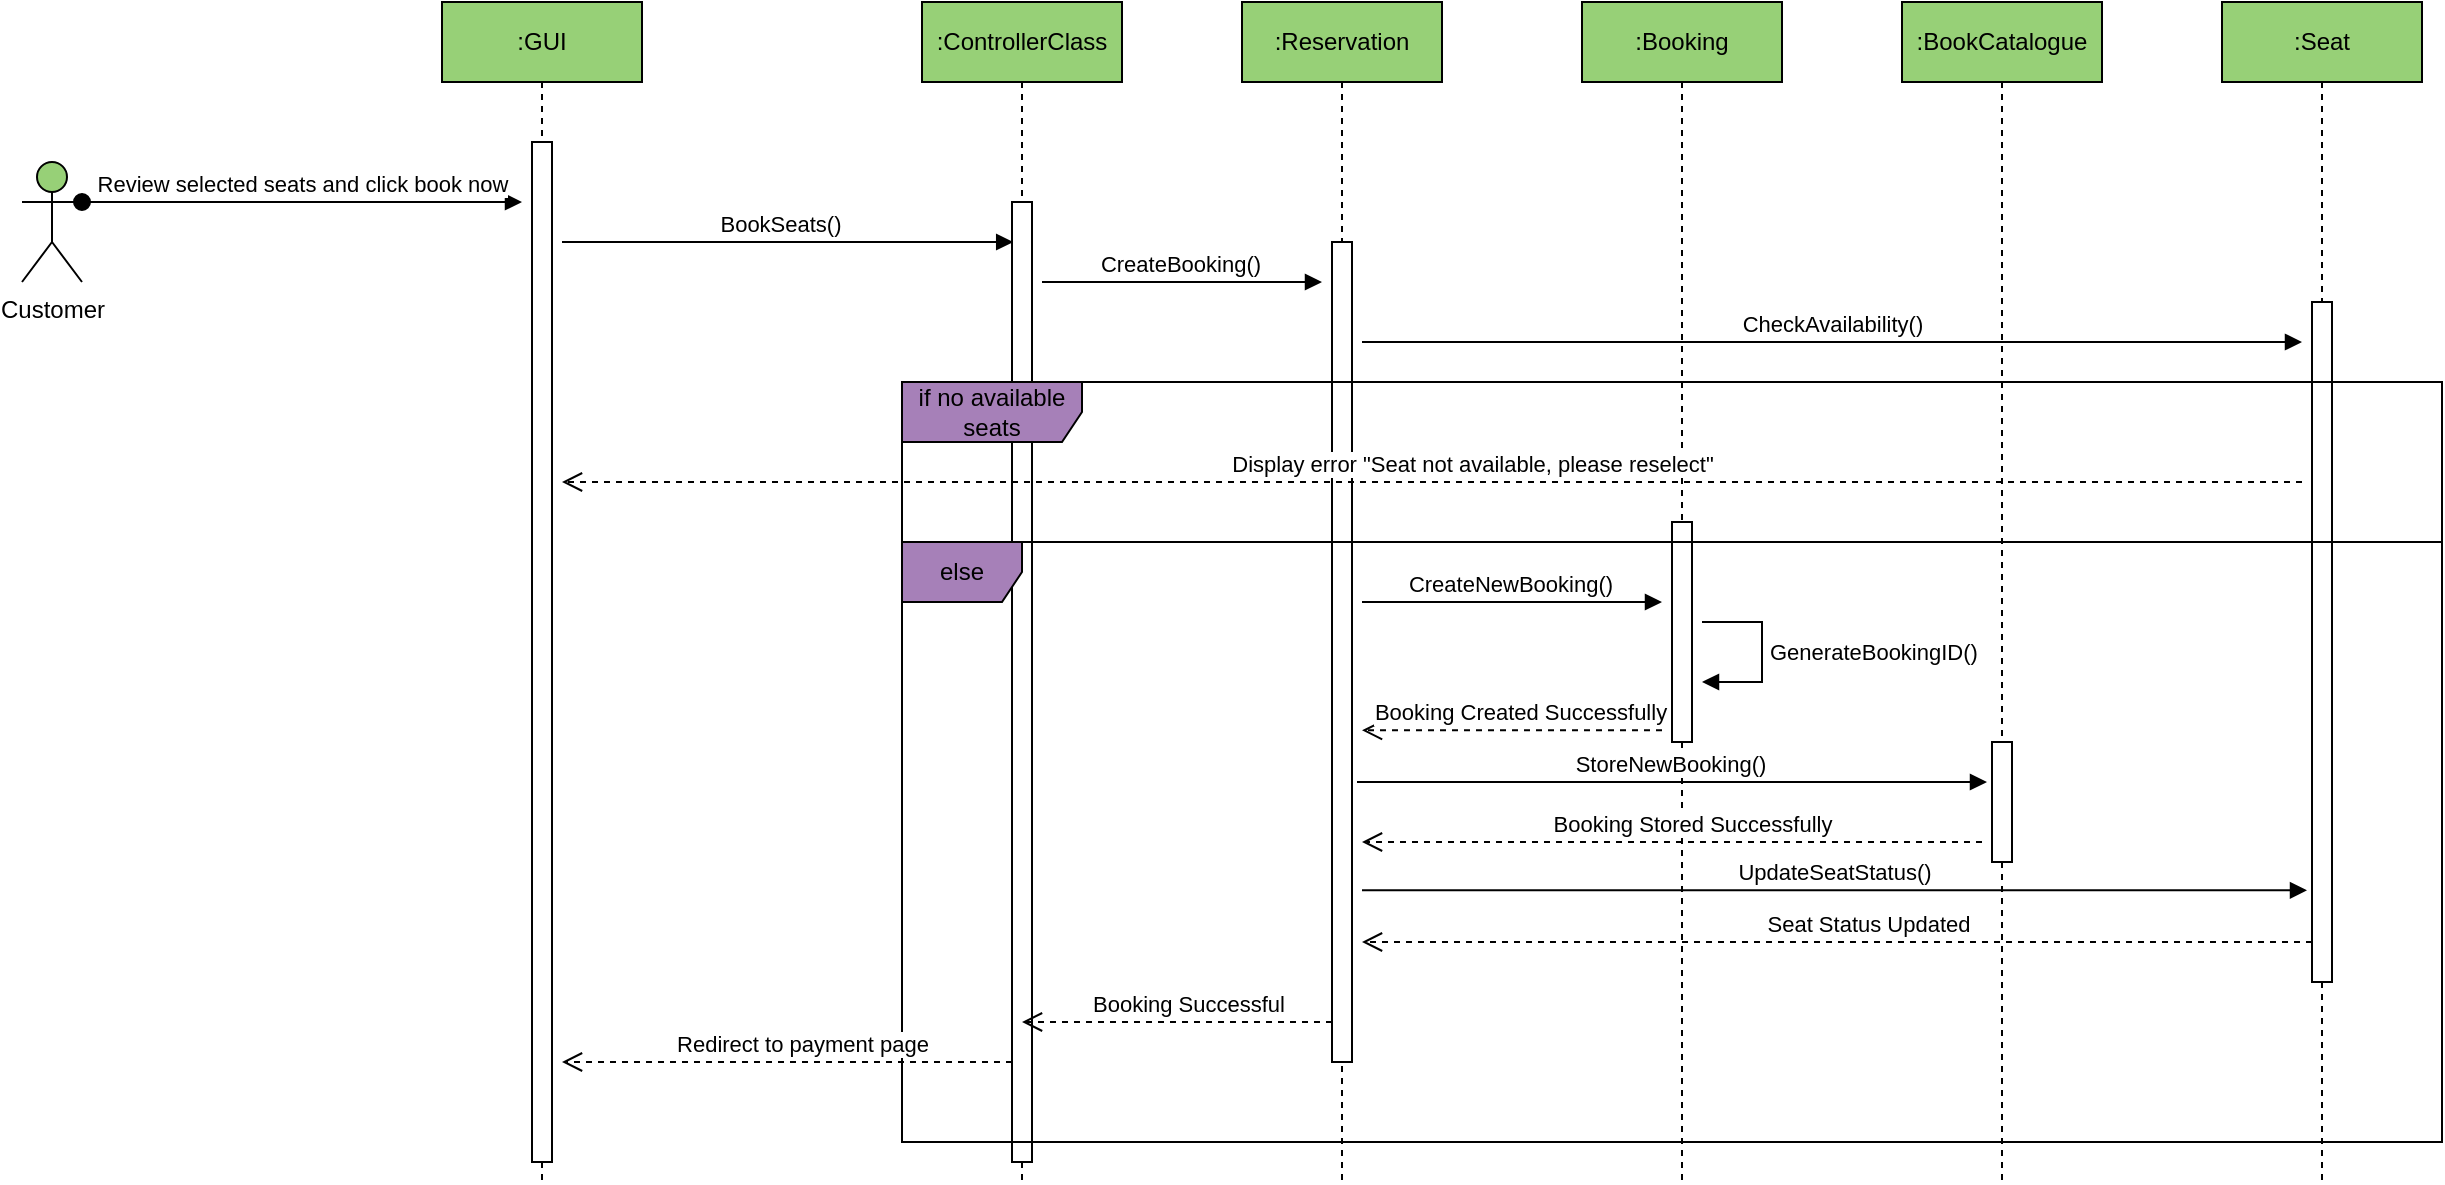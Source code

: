 <mxfile version="28.2.7">
  <diagram name="Page-1" id="2YBvvXClWsGukQMizWep">
    <mxGraphModel grid="1" page="1" gridSize="10" guides="1" tooltips="1" connect="1" arrows="1" fold="1" pageScale="1" pageWidth="850" pageHeight="1100" math="0" shadow="0">
      <root>
        <mxCell id="0" />
        <mxCell id="1" parent="0" />
        <mxCell id="piEthun23IsSPh5JsXoc-1" value=":GUI" style="shape=umlLifeline;perimeter=lifelinePerimeter;whiteSpace=wrap;html=1;container=0;dropTarget=0;collapsible=0;recursiveResize=0;outlineConnect=0;portConstraint=eastwest;newEdgeStyle={&quot;edgeStyle&quot;:&quot;elbowEdgeStyle&quot;,&quot;elbow&quot;:&quot;vertical&quot;,&quot;curved&quot;:0,&quot;rounded&quot;:0};fillColor=#97D077;" vertex="1" parent="1">
          <mxGeometry x="560" y="320" width="100" height="590" as="geometry" />
        </mxCell>
        <mxCell id="piEthun23IsSPh5JsXoc-2" value="" style="html=1;points=[];perimeter=orthogonalPerimeter;outlineConnect=0;targetShapes=umlLifeline;portConstraint=eastwest;newEdgeStyle={&quot;edgeStyle&quot;:&quot;elbowEdgeStyle&quot;,&quot;elbow&quot;:&quot;vertical&quot;,&quot;curved&quot;:0,&quot;rounded&quot;:0};" vertex="1" parent="piEthun23IsSPh5JsXoc-1">
          <mxGeometry x="45" y="70" width="10" height="510" as="geometry" />
        </mxCell>
        <mxCell id="piEthun23IsSPh5JsXoc-3" value="BookSeats()" style="html=1;verticalAlign=bottom;endArrow=block;edgeStyle=elbowEdgeStyle;elbow=vertical;curved=0;rounded=0;entryX=0.456;entryY=0.205;entryDx=0;entryDy=0;entryPerimeter=0;" edge="1" parent="1" target="piEthun23IsSPh5JsXoc-5">
          <mxGeometry x="-0.041" relative="1" as="geometry">
            <mxPoint x="620" y="440" as="sourcePoint" />
            <Array as="points">
              <mxPoint x="760" y="440" />
              <mxPoint x="715" y="430" />
            </Array>
            <mxPoint x="829.5" y="440" as="targetPoint" />
            <mxPoint as="offset" />
          </mxGeometry>
        </mxCell>
        <mxCell id="piEthun23IsSPh5JsXoc-4" value="Review selected seats and click book now" style="html=1;verticalAlign=bottom;startArrow=oval;endArrow=block;startSize=8;edgeStyle=elbowEdgeStyle;elbow=horizontal;curved=0;rounded=0;" edge="1" parent="1">
          <mxGeometry relative="1" as="geometry">
            <mxPoint x="380" y="420" as="sourcePoint" />
            <mxPoint x="600" y="420" as="targetPoint" />
            <Array as="points">
              <mxPoint x="580" y="420" />
            </Array>
          </mxGeometry>
        </mxCell>
        <mxCell id="piEthun23IsSPh5JsXoc-5" value=":ControllerClass" style="shape=umlLifeline;perimeter=lifelinePerimeter;whiteSpace=wrap;html=1;container=0;dropTarget=0;collapsible=0;recursiveResize=0;outlineConnect=0;portConstraint=eastwest;newEdgeStyle={&quot;edgeStyle&quot;:&quot;elbowEdgeStyle&quot;,&quot;elbow&quot;:&quot;vertical&quot;,&quot;curved&quot;:0,&quot;rounded&quot;:0};fillColor=#97D077;" vertex="1" parent="1">
          <mxGeometry x="800" y="320" width="100" height="590" as="geometry" />
        </mxCell>
        <mxCell id="piEthun23IsSPh5JsXoc-6" value="" style="html=1;points=[];perimeter=orthogonalPerimeter;outlineConnect=0;targetShapes=umlLifeline;portConstraint=eastwest;newEdgeStyle={&quot;edgeStyle&quot;:&quot;elbowEdgeStyle&quot;,&quot;elbow&quot;:&quot;vertical&quot;,&quot;curved&quot;:0,&quot;rounded&quot;:0};" vertex="1" parent="piEthun23IsSPh5JsXoc-5">
          <mxGeometry x="45" y="100" width="10" height="480" as="geometry" />
        </mxCell>
        <mxCell id="piEthun23IsSPh5JsXoc-7" value=":Reservation" style="shape=umlLifeline;perimeter=lifelinePerimeter;whiteSpace=wrap;html=1;container=0;dropTarget=0;collapsible=0;recursiveResize=0;outlineConnect=0;portConstraint=eastwest;newEdgeStyle={&quot;edgeStyle&quot;:&quot;elbowEdgeStyle&quot;,&quot;elbow&quot;:&quot;vertical&quot;,&quot;curved&quot;:0,&quot;rounded&quot;:0};fillColor=#97D077;" vertex="1" parent="1">
          <mxGeometry x="960" y="320" width="100" height="590" as="geometry" />
        </mxCell>
        <mxCell id="piEthun23IsSPh5JsXoc-8" value="" style="html=1;points=[];perimeter=orthogonalPerimeter;outlineConnect=0;targetShapes=umlLifeline;portConstraint=eastwest;newEdgeStyle={&quot;edgeStyle&quot;:&quot;elbowEdgeStyle&quot;,&quot;elbow&quot;:&quot;vertical&quot;,&quot;curved&quot;:0,&quot;rounded&quot;:0};" vertex="1" parent="piEthun23IsSPh5JsXoc-7">
          <mxGeometry x="45" y="120" width="10" height="410" as="geometry" />
        </mxCell>
        <mxCell id="piEthun23IsSPh5JsXoc-9" value=":Booking" style="shape=umlLifeline;perimeter=lifelinePerimeter;whiteSpace=wrap;html=1;container=0;dropTarget=0;collapsible=0;recursiveResize=0;outlineConnect=0;portConstraint=eastwest;newEdgeStyle={&quot;edgeStyle&quot;:&quot;elbowEdgeStyle&quot;,&quot;elbow&quot;:&quot;vertical&quot;,&quot;curved&quot;:0,&quot;rounded&quot;:0};fillColor=#97D077;" vertex="1" parent="1">
          <mxGeometry x="1130" y="320" width="100" height="590" as="geometry" />
        </mxCell>
        <mxCell id="piEthun23IsSPh5JsXoc-10" value="" style="html=1;points=[];perimeter=orthogonalPerimeter;outlineConnect=0;targetShapes=umlLifeline;portConstraint=eastwest;newEdgeStyle={&quot;edgeStyle&quot;:&quot;elbowEdgeStyle&quot;,&quot;elbow&quot;:&quot;vertical&quot;,&quot;curved&quot;:0,&quot;rounded&quot;:0};" vertex="1" parent="piEthun23IsSPh5JsXoc-9">
          <mxGeometry x="45" y="260" width="10" height="110" as="geometry" />
        </mxCell>
        <mxCell id="piEthun23IsSPh5JsXoc-11" value=":BookCatalogue" style="shape=umlLifeline;perimeter=lifelinePerimeter;whiteSpace=wrap;html=1;container=0;dropTarget=0;collapsible=0;recursiveResize=0;outlineConnect=0;portConstraint=eastwest;newEdgeStyle={&quot;edgeStyle&quot;:&quot;elbowEdgeStyle&quot;,&quot;elbow&quot;:&quot;vertical&quot;,&quot;curved&quot;:0,&quot;rounded&quot;:0};fillColor=#97D077;" vertex="1" parent="1">
          <mxGeometry x="1290" y="320" width="100" height="590" as="geometry" />
        </mxCell>
        <mxCell id="piEthun23IsSPh5JsXoc-12" value="" style="html=1;points=[];perimeter=orthogonalPerimeter;outlineConnect=0;targetShapes=umlLifeline;portConstraint=eastwest;newEdgeStyle={&quot;edgeStyle&quot;:&quot;elbowEdgeStyle&quot;,&quot;elbow&quot;:&quot;vertical&quot;,&quot;curved&quot;:0,&quot;rounded&quot;:0};" vertex="1" parent="piEthun23IsSPh5JsXoc-11">
          <mxGeometry x="45" y="370" width="10" height="60" as="geometry" />
        </mxCell>
        <mxCell id="piEthun23IsSPh5JsXoc-13" value=":Seat" style="shape=umlLifeline;perimeter=lifelinePerimeter;whiteSpace=wrap;html=1;container=0;dropTarget=0;collapsible=0;recursiveResize=0;outlineConnect=0;portConstraint=eastwest;newEdgeStyle={&quot;edgeStyle&quot;:&quot;elbowEdgeStyle&quot;,&quot;elbow&quot;:&quot;vertical&quot;,&quot;curved&quot;:0,&quot;rounded&quot;:0};fillColor=#97D077;" vertex="1" parent="1">
          <mxGeometry x="1450" y="320" width="100" height="590" as="geometry" />
        </mxCell>
        <mxCell id="piEthun23IsSPh5JsXoc-14" value="" style="html=1;points=[];perimeter=orthogonalPerimeter;outlineConnect=0;targetShapes=umlLifeline;portConstraint=eastwest;newEdgeStyle={&quot;edgeStyle&quot;:&quot;elbowEdgeStyle&quot;,&quot;elbow&quot;:&quot;vertical&quot;,&quot;curved&quot;:0,&quot;rounded&quot;:0};" vertex="1" parent="piEthun23IsSPh5JsXoc-13">
          <mxGeometry x="45" y="150" width="10" height="340" as="geometry" />
        </mxCell>
        <mxCell id="piEthun23IsSPh5JsXoc-15" value="Booking Created Successfully" style="html=1;verticalAlign=bottom;endArrow=open;dashed=1;endSize=8;edgeStyle=elbowEdgeStyle;elbow=horizontal;curved=0;rounded=0;" edge="1" parent="1">
          <mxGeometry x="-0.067" relative="1" as="geometry">
            <mxPoint x="1020" y="684.17" as="targetPoint" />
            <Array as="points">
              <mxPoint x="1135" y="684.17" />
            </Array>
            <mxPoint x="1170" y="684.17" as="sourcePoint" />
            <mxPoint x="-1" as="offset" />
          </mxGeometry>
        </mxCell>
        <mxCell id="piEthun23IsSPh5JsXoc-16" value="CheckAvailability()" style="html=1;verticalAlign=bottom;endArrow=block;edgeStyle=elbowEdgeStyle;elbow=vertical;curved=0;rounded=0;" edge="1" parent="1">
          <mxGeometry relative="1" as="geometry">
            <mxPoint x="1020" y="490" as="sourcePoint" />
            <Array as="points">
              <mxPoint x="1310" y="490" />
              <mxPoint x="1265" y="480" />
            </Array>
            <mxPoint x="1490" y="490" as="targetPoint" />
            <mxPoint as="offset" />
          </mxGeometry>
        </mxCell>
        <mxCell id="piEthun23IsSPh5JsXoc-17" value="Display error &quot;Seat not available, please&amp;nbsp;&lt;span style=&quot;background-color: light-dark(#ffffff, var(--ge-dark-color, #121212)); color: light-dark(rgb(0, 0, 0), rgb(255, 255, 255));&quot;&gt;reselect&quot;&lt;/span&gt;" style="html=1;verticalAlign=bottom;endArrow=open;dashed=1;endSize=8;edgeStyle=elbowEdgeStyle;elbow=vertical;curved=0;rounded=0;" edge="1" parent="1">
          <mxGeometry x="-0.046" relative="1" as="geometry">
            <mxPoint x="620" y="560" as="targetPoint" />
            <Array as="points">
              <mxPoint x="1125" y="560" />
            </Array>
            <mxPoint x="1490" y="560" as="sourcePoint" />
            <mxPoint as="offset" />
          </mxGeometry>
        </mxCell>
        <mxCell id="piEthun23IsSPh5JsXoc-18" value="if no available seats" style="shape=umlFrame;whiteSpace=wrap;html=1;pointerEvents=0;width=90;height=30;fillColor=#A680B8;" vertex="1" parent="1">
          <mxGeometry x="790" y="510" width="770" height="380" as="geometry" />
        </mxCell>
        <mxCell id="piEthun23IsSPh5JsXoc-19" value="Customer" style="shape=umlActor;verticalLabelPosition=bottom;verticalAlign=top;html=1;outlineConnect=0;fillColor=#97D077;" vertex="1" parent="1">
          <mxGeometry x="350" y="400" width="30" height="60" as="geometry" />
        </mxCell>
        <mxCell id="piEthun23IsSPh5JsXoc-20" value="CreateBooking()" style="html=1;verticalAlign=bottom;endArrow=block;edgeStyle=elbowEdgeStyle;elbow=vertical;curved=0;rounded=0;" edge="1" parent="1">
          <mxGeometry relative="1" as="geometry">
            <mxPoint x="860" y="460" as="sourcePoint" />
            <Array as="points">
              <mxPoint x="990" y="460" />
              <mxPoint x="945" y="450" />
            </Array>
            <mxPoint x="1000" y="460" as="targetPoint" />
            <mxPoint x="-1" as="offset" />
          </mxGeometry>
        </mxCell>
        <mxCell id="piEthun23IsSPh5JsXoc-21" value="else" style="shape=umlFrame;whiteSpace=wrap;html=1;pointerEvents=0;fillColor=light-dark(#A680B8,#A680B8);" vertex="1" parent="1">
          <mxGeometry x="790" y="590" width="770" height="300" as="geometry" />
        </mxCell>
        <mxCell id="piEthun23IsSPh5JsXoc-22" value="CreateNewBooking()" style="html=1;verticalAlign=bottom;endArrow=block;edgeStyle=elbowEdgeStyle;elbow=vertical;curved=0;rounded=0;" edge="1" parent="1">
          <mxGeometry relative="1" as="geometry">
            <mxPoint x="1020" y="620" as="sourcePoint" />
            <Array as="points">
              <mxPoint x="1150" y="620" />
              <mxPoint x="1105" y="610" />
            </Array>
            <mxPoint x="1170" y="620" as="targetPoint" />
            <mxPoint x="-1" as="offset" />
          </mxGeometry>
        </mxCell>
        <mxCell id="piEthun23IsSPh5JsXoc-23" value="GenerateBookingID()" style="html=1;align=left;spacingLeft=2;endArrow=block;rounded=0;edgeStyle=orthogonalEdgeStyle;curved=0;rounded=0;" edge="1" parent="1">
          <mxGeometry relative="1" as="geometry">
            <mxPoint x="1190" y="630" as="sourcePoint" />
            <Array as="points">
              <mxPoint x="1220" y="660" />
            </Array>
            <mxPoint x="1190" y="660" as="targetPoint" />
          </mxGeometry>
        </mxCell>
        <mxCell id="piEthun23IsSPh5JsXoc-24" value="StoreNewBooking()" style="html=1;verticalAlign=bottom;endArrow=block;edgeStyle=elbowEdgeStyle;elbow=vertical;curved=0;rounded=0;" edge="1" parent="1">
          <mxGeometry relative="1" as="geometry">
            <mxPoint x="1017.5" y="710" as="sourcePoint" />
            <Array as="points">
              <mxPoint x="1152.5" y="710" />
              <mxPoint x="1107.5" y="700" />
            </Array>
            <mxPoint x="1332.5" y="710" as="targetPoint" />
            <mxPoint x="-1" as="offset" />
          </mxGeometry>
        </mxCell>
        <mxCell id="piEthun23IsSPh5JsXoc-25" value="Booking Stored Successfully" style="html=1;verticalAlign=bottom;endArrow=open;dashed=1;endSize=8;edgeStyle=elbowEdgeStyle;elbow=horizontal;curved=0;rounded=0;" edge="1" parent="1">
          <mxGeometry x="-0.065" relative="1" as="geometry">
            <mxPoint x="1020" y="740" as="targetPoint" />
            <Array as="points">
              <mxPoint x="1295" y="740" />
            </Array>
            <mxPoint x="1330" y="740" as="sourcePoint" />
            <mxPoint as="offset" />
          </mxGeometry>
        </mxCell>
        <mxCell id="piEthun23IsSPh5JsXoc-26" value="UpdateSeatStatus()" style="html=1;verticalAlign=bottom;endArrow=block;edgeStyle=elbowEdgeStyle;elbow=vertical;curved=0;rounded=0;" edge="1" parent="1">
          <mxGeometry relative="1" as="geometry">
            <mxPoint x="1020" y="764.17" as="sourcePoint" />
            <Array as="points">
              <mxPoint x="1155" y="764.17" />
              <mxPoint x="1110" y="754.17" />
            </Array>
            <mxPoint x="1492.5" y="764.17" as="targetPoint" />
            <mxPoint x="-1" as="offset" />
          </mxGeometry>
        </mxCell>
        <mxCell id="piEthun23IsSPh5JsXoc-27" value="Seat Status Updated" style="html=1;verticalAlign=bottom;endArrow=open;dashed=1;endSize=8;edgeStyle=elbowEdgeStyle;elbow=horizontal;curved=0;rounded=0;" edge="1" parent="1">
          <mxGeometry x="-0.065" relative="1" as="geometry">
            <mxPoint x="1020" y="790" as="targetPoint" />
            <Array as="points">
              <mxPoint x="1460" y="790" />
            </Array>
            <mxPoint x="1495" y="790" as="sourcePoint" />
            <mxPoint as="offset" />
          </mxGeometry>
        </mxCell>
        <mxCell id="piEthun23IsSPh5JsXoc-28" value="Booking Successful" style="html=1;verticalAlign=bottom;endArrow=open;dashed=1;endSize=8;edgeStyle=elbowEdgeStyle;elbow=horizontal;curved=0;rounded=0;" edge="1" parent="1">
          <mxGeometry x="-0.065" relative="1" as="geometry">
            <mxPoint x="850" y="830" as="targetPoint" />
            <Array as="points">
              <mxPoint x="970" y="830" />
            </Array>
            <mxPoint x="1005" y="830" as="sourcePoint" />
            <mxPoint as="offset" />
          </mxGeometry>
        </mxCell>
        <mxCell id="piEthun23IsSPh5JsXoc-29" value="Redirect to payment page" style="html=1;verticalAlign=bottom;endArrow=open;dashed=1;endSize=8;edgeStyle=elbowEdgeStyle;elbow=horizontal;curved=0;rounded=0;" edge="1" parent="1">
          <mxGeometry x="-0.065" relative="1" as="geometry">
            <mxPoint x="620" y="850" as="targetPoint" />
            <Array as="points">
              <mxPoint x="810" y="850" />
            </Array>
            <mxPoint x="845" y="850" as="sourcePoint" />
            <mxPoint as="offset" />
          </mxGeometry>
        </mxCell>
      </root>
    </mxGraphModel>
  </diagram>
</mxfile>
